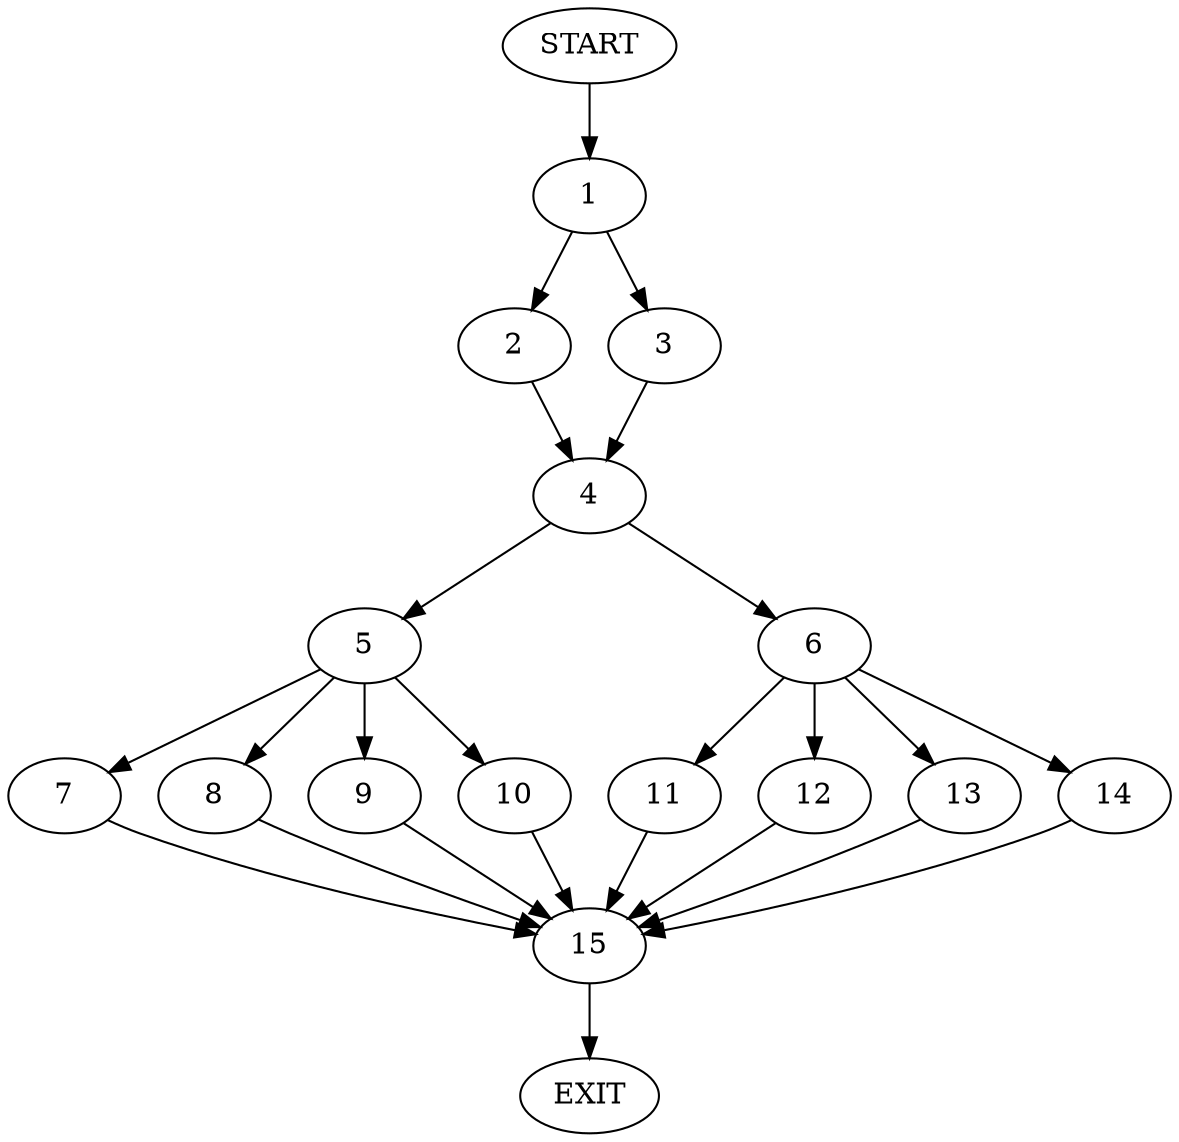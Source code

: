 digraph {
0 [label="START"]
16 [label="EXIT"]
0 -> 1
1 -> 2
1 -> 3
3 -> 4
2 -> 4
4 -> 5
4 -> 6
5 -> 7
5 -> 8
5 -> 9
5 -> 10
6 -> 11
6 -> 12
6 -> 13
6 -> 14
11 -> 15
13 -> 15
12 -> 15
14 -> 15
15 -> 16
7 -> 15
9 -> 15
8 -> 15
10 -> 15
}
